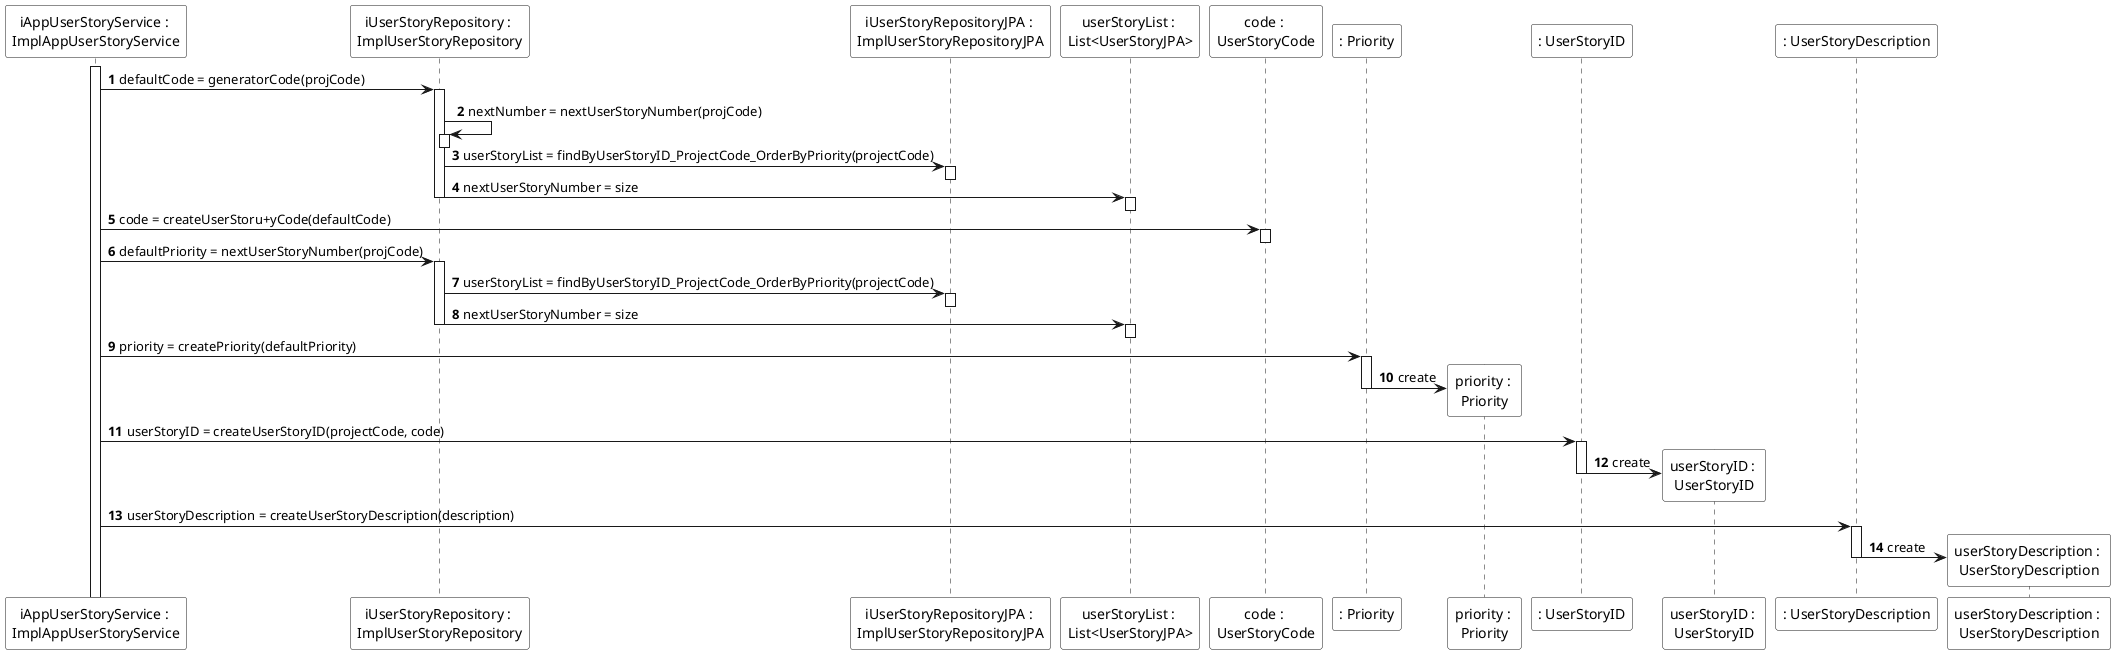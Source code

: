 @startuml
!pragma teoz true
autonumber

participant "iAppUserStoryService : \nImplAppUserStoryService" #FFFFFF
activate "iAppUserStoryService : \nImplAppUserStoryService"

participant "iUserStoryRepository : \nImplUserStoryRepository" #FFFFFF
participant "iUserStoryRepositoryJPA : \nImplUserStoryRepositoryJPA" #FFFFFF
participant "userStoryList : \nList<UserStoryJPA>" #FFFFFF
participant "code : \nUserStoryCode" #FFFFFF


"iAppUserStoryService : \nImplAppUserStoryService" -> "iUserStoryRepository : \nImplUserStoryRepository" ++ : defaultCode = generatorCode(projCode)
"iUserStoryRepository : \nImplUserStoryRepository" -> "iUserStoryRepository : \nImplUserStoryRepository" ++ : nextNumber = nextUserStoryNumber(projCode)
deactivate
"iUserStoryRepository : \nImplUserStoryRepository" -> "iUserStoryRepositoryJPA : \nImplUserStoryRepositoryJPA" ++ : userStoryList = findByUserStoryID_ProjectCode_OrderByPriority(projectCode)
deactivate
"iUserStoryRepository : \nImplUserStoryRepository" -> "userStoryList : \nList<UserStoryJPA>" ++ : nextUserStoryNumber = size
deactivate
deactivate

"iAppUserStoryService : \nImplAppUserStoryService" -> "code : \nUserStoryCode" ++ : code = createUserStoru+yCode(defaultCode)
deactivate

"iAppUserStoryService : \nImplAppUserStoryService" -> "iUserStoryRepository : \nImplUserStoryRepository" ++ : defaultPriority = nextUserStoryNumber(projCode)

"iUserStoryRepository : \nImplUserStoryRepository" -> "iUserStoryRepositoryJPA : \nImplUserStoryRepositoryJPA" ++ : userStoryList = findByUserStoryID_ProjectCode_OrderByPriority(projectCode)
deactivate
"iUserStoryRepository : \nImplUserStoryRepository" -> "userStoryList : \nList<UserStoryJPA>" ++ : nextUserStoryNumber = size
deactivate
deactivate

participant ": Priority" #FFFFFF
"iAppUserStoryService : \nImplAppUserStoryService" -> ": Priority" ++ : priority = createPriority(defaultPriority)
create participant "priority : \nPriority" #FFFFFF
": Priority" -> "priority : \nPriority" -- :create

participant ": UserStoryID" #FFFFFF
"iAppUserStoryService : \nImplAppUserStoryService" -> ": UserStoryID" ++ : userStoryID = createUserStoryID(projectCode, code)
create participant "userStoryID : \nUserStoryID" #FFFFFF
": UserStoryID" -> "userStoryID : \nUserStoryID" -- :create

participant ": UserStoryDescription" #FFFFFF
"iAppUserStoryService : \nImplAppUserStoryService" -> ": UserStoryDescription" ++ : userStoryDescription = createUserStoryDescription(description)
create participant "userStoryDescription : \nUserStoryDescription" #FFFFFF
": UserStoryDescription" -> "userStoryDescription : \nUserStoryDescription" -- :create

@enduml